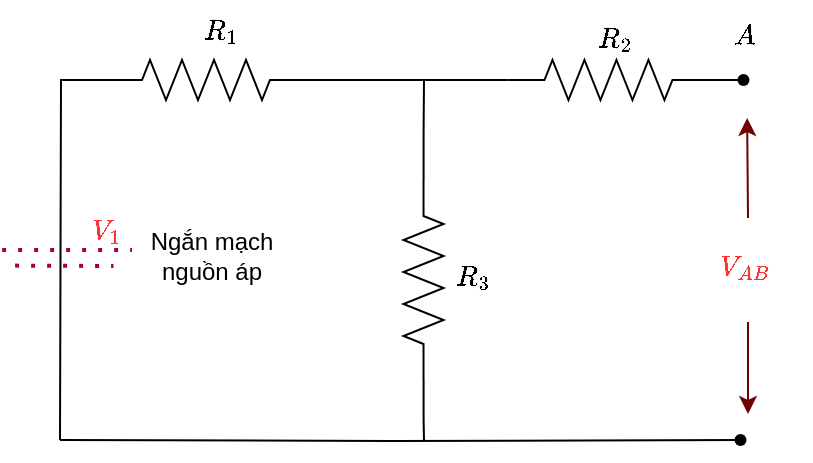 <mxfile version="22.1.2" type="device">
  <diagram name="Trang-1" id="5pH0P1uppTMKTm4gKnjM">
    <mxGraphModel dx="1036" dy="-1546" grid="1" gridSize="10" guides="1" tooltips="1" connect="1" arrows="1" fold="1" page="1" pageScale="1" pageWidth="850" pageHeight="1100" math="1" shadow="0">
      <root>
        <mxCell id="0" />
        <mxCell id="1" parent="0" />
        <mxCell id="RSQ57VMkS3th8piPBfaz-1" value="" style="edgeStyle=orthogonalEdgeStyle;rounded=0;orthogonalLoop=1;jettySize=auto;html=1;endArrow=none;endFill=0;" edge="1" parent="1" source="RSQ57VMkS3th8piPBfaz-3" target="RSQ57VMkS3th8piPBfaz-4">
          <mxGeometry relative="1" as="geometry" />
        </mxCell>
        <mxCell id="RSQ57VMkS3th8piPBfaz-2" value="" style="edgeStyle=orthogonalEdgeStyle;rounded=0;orthogonalLoop=1;jettySize=auto;html=1;endArrow=none;endFill=0;" edge="1" parent="1" source="RSQ57VMkS3th8piPBfaz-3">
          <mxGeometry relative="1" as="geometry">
            <mxPoint x="67" y="2700" as="targetPoint" />
          </mxGeometry>
        </mxCell>
        <mxCell id="RSQ57VMkS3th8piPBfaz-3" value="" style="pointerEvents=1;verticalLabelPosition=bottom;shadow=0;dashed=0;align=center;html=1;verticalAlign=top;shape=mxgraph.electrical.resistors.resistor_2;" vertex="1" parent="1">
          <mxGeometry x="90" y="2510" width="100" height="20" as="geometry" />
        </mxCell>
        <mxCell id="RSQ57VMkS3th8piPBfaz-4" value="" style="pointerEvents=1;verticalLabelPosition=bottom;shadow=0;dashed=0;align=center;html=1;verticalAlign=top;shape=mxgraph.electrical.resistors.resistor_2;" vertex="1" parent="1">
          <mxGeometry x="291.24" y="2510" width="100" height="20" as="geometry" />
        </mxCell>
        <mxCell id="RSQ57VMkS3th8piPBfaz-5" value="" style="edgeStyle=orthogonalEdgeStyle;rounded=0;orthogonalLoop=1;jettySize=auto;html=1;endArrow=none;endFill=0;" edge="1" parent="1" source="RSQ57VMkS3th8piPBfaz-7">
          <mxGeometry relative="1" as="geometry">
            <mxPoint x="249" y="2520" as="targetPoint" />
          </mxGeometry>
        </mxCell>
        <mxCell id="RSQ57VMkS3th8piPBfaz-6" value="" style="edgeStyle=orthogonalEdgeStyle;rounded=0;orthogonalLoop=1;jettySize=auto;html=1;endArrow=none;endFill=0;" edge="1" parent="1" source="RSQ57VMkS3th8piPBfaz-7">
          <mxGeometry relative="1" as="geometry">
            <mxPoint x="249" y="2700" as="targetPoint" />
          </mxGeometry>
        </mxCell>
        <mxCell id="RSQ57VMkS3th8piPBfaz-7" value="" style="pointerEvents=1;verticalLabelPosition=bottom;shadow=0;dashed=0;align=center;html=1;verticalAlign=top;shape=mxgraph.electrical.resistors.resistor_2;direction=south;" vertex="1" parent="1">
          <mxGeometry x="238.76" y="2570" width="20" height="100" as="geometry" />
        </mxCell>
        <mxCell id="RSQ57VMkS3th8piPBfaz-8" value="" style="edgeStyle=orthogonalEdgeStyle;rounded=0;orthogonalLoop=1;jettySize=auto;html=1;endArrow=none;endFill=0;" edge="1" parent="1" target="RSQ57VMkS3th8piPBfaz-9">
          <mxGeometry relative="1" as="geometry">
            <mxPoint x="67" y="2700" as="sourcePoint" />
          </mxGeometry>
        </mxCell>
        <mxCell id="RSQ57VMkS3th8piPBfaz-9" value="" style="shape=waypoint;sketch=0;size=6;pointerEvents=1;points=[];fillColor=default;resizable=0;rotatable=0;perimeter=centerPerimeter;snapToPoint=1;verticalAlign=top;shadow=0;dashed=0;" vertex="1" parent="1">
          <mxGeometry x="397.26" y="2690" width="20" height="20" as="geometry" />
        </mxCell>
        <mxCell id="RSQ57VMkS3th8piPBfaz-10" value="" style="edgeStyle=orthogonalEdgeStyle;rounded=0;orthogonalLoop=1;jettySize=auto;html=1;endArrow=none;endFill=0;" edge="1" parent="1" source="RSQ57VMkS3th8piPBfaz-11" target="RSQ57VMkS3th8piPBfaz-4">
          <mxGeometry relative="1" as="geometry" />
        </mxCell>
        <mxCell id="RSQ57VMkS3th8piPBfaz-11" value="" style="shape=waypoint;sketch=0;size=6;pointerEvents=1;points=[];fillColor=default;resizable=0;rotatable=0;perimeter=centerPerimeter;snapToPoint=1;verticalAlign=top;shadow=0;dashed=0;" vertex="1" parent="1">
          <mxGeometry x="398.74" y="2510" width="20" height="20" as="geometry" />
        </mxCell>
        <mxCell id="RSQ57VMkS3th8piPBfaz-12" value="$$R_{1}$$" style="text;html=1;strokeColor=none;fillColor=none;align=center;verticalAlign=middle;whiteSpace=wrap;rounded=0;" vertex="1" parent="1">
          <mxGeometry x="117.5" y="2480" width="60" height="30" as="geometry" />
        </mxCell>
        <mxCell id="RSQ57VMkS3th8piPBfaz-13" value="$$R_{2}$$" style="text;html=1;strokeColor=none;fillColor=none;align=center;verticalAlign=middle;whiteSpace=wrap;rounded=0;" vertex="1" parent="1">
          <mxGeometry x="314.74" y="2484" width="60" height="30" as="geometry" />
        </mxCell>
        <mxCell id="RSQ57VMkS3th8piPBfaz-14" value="$$R_{3}$$" style="text;html=1;strokeColor=none;fillColor=none;align=center;verticalAlign=middle;whiteSpace=wrap;rounded=0;" vertex="1" parent="1">
          <mxGeometry x="244" y="2603" width="60" height="30" as="geometry" />
        </mxCell>
        <mxCell id="RSQ57VMkS3th8piPBfaz-15" value="$$V_{AB}$$" style="text;html=1;align=center;verticalAlign=middle;whiteSpace=wrap;rounded=0;fontColor=#FF3333;" vertex="1" parent="1">
          <mxGeometry x="379.33" y="2598" width="60" height="30" as="geometry" />
        </mxCell>
        <mxCell id="RSQ57VMkS3th8piPBfaz-16" value="" style="endArrow=classic;html=1;rounded=0;fontColor=#de1b1b;fillColor=#a20025;strokeColor=#6F0000;" edge="1" parent="1">
          <mxGeometry width="50" height="50" relative="1" as="geometry">
            <mxPoint x="411" y="2589" as="sourcePoint" />
            <mxPoint x="410.57" y="2539" as="targetPoint" />
          </mxGeometry>
        </mxCell>
        <mxCell id="RSQ57VMkS3th8piPBfaz-17" value="" style="endArrow=classic;html=1;rounded=0;fontColor=#de1b1b;fillColor=#a20025;strokeColor=#6F0000;" edge="1" parent="1">
          <mxGeometry width="50" height="50" relative="1" as="geometry">
            <mxPoint x="411" y="2641" as="sourcePoint" />
            <mxPoint x="411" y="2687" as="targetPoint" />
          </mxGeometry>
        </mxCell>
        <mxCell id="RSQ57VMkS3th8piPBfaz-18" value="" style="endArrow=none;dashed=1;html=1;dashPattern=1 3;strokeWidth=2;rounded=0;fillColor=#d80073;strokeColor=#A50040;fontColor=#FF0000;" edge="1" parent="1">
          <mxGeometry width="50" height="50" relative="1" as="geometry">
            <mxPoint x="38.072" y="2605" as="sourcePoint" />
            <mxPoint x="103" y="2605" as="targetPoint" />
          </mxGeometry>
        </mxCell>
        <mxCell id="RSQ57VMkS3th8piPBfaz-19" value="" style="endArrow=none;dashed=1;html=1;dashPattern=1 3;strokeWidth=2;rounded=0;fillColor=#d80073;strokeColor=#A50040;fontColor=#FF0000;" edge="1" parent="1">
          <mxGeometry width="50" height="50" relative="1" as="geometry">
            <mxPoint x="44.552" y="2612.81" as="sourcePoint" />
            <mxPoint x="93.74" y="2613" as="targetPoint" />
          </mxGeometry>
        </mxCell>
        <mxCell id="RSQ57VMkS3th8piPBfaz-20" value="$$V_{1}$$" style="text;html=1;strokeColor=none;fillColor=none;align=center;verticalAlign=middle;whiteSpace=wrap;rounded=0;fontColor=#FF3333;" vertex="1" parent="1">
          <mxGeometry x="60" y="2580" width="60" height="30" as="geometry" />
        </mxCell>
        <mxCell id="RSQ57VMkS3th8piPBfaz-21" value="$$A$$&lt;br&gt;" style="text;html=1;strokeColor=none;fillColor=none;align=center;verticalAlign=middle;whiteSpace=wrap;rounded=0;" vertex="1" parent="1">
          <mxGeometry x="379.33" y="2490" width="60" height="30" as="geometry" />
        </mxCell>
        <mxCell id="RSQ57VMkS3th8piPBfaz-22" value="Ngắn mạch nguồn áp&lt;br&gt;" style="text;html=1;strokeColor=none;fillColor=none;align=center;verticalAlign=middle;whiteSpace=wrap;rounded=0;" vertex="1" parent="1">
          <mxGeometry x="107.5" y="2588" width="70" height="40" as="geometry" />
        </mxCell>
      </root>
    </mxGraphModel>
  </diagram>
</mxfile>
